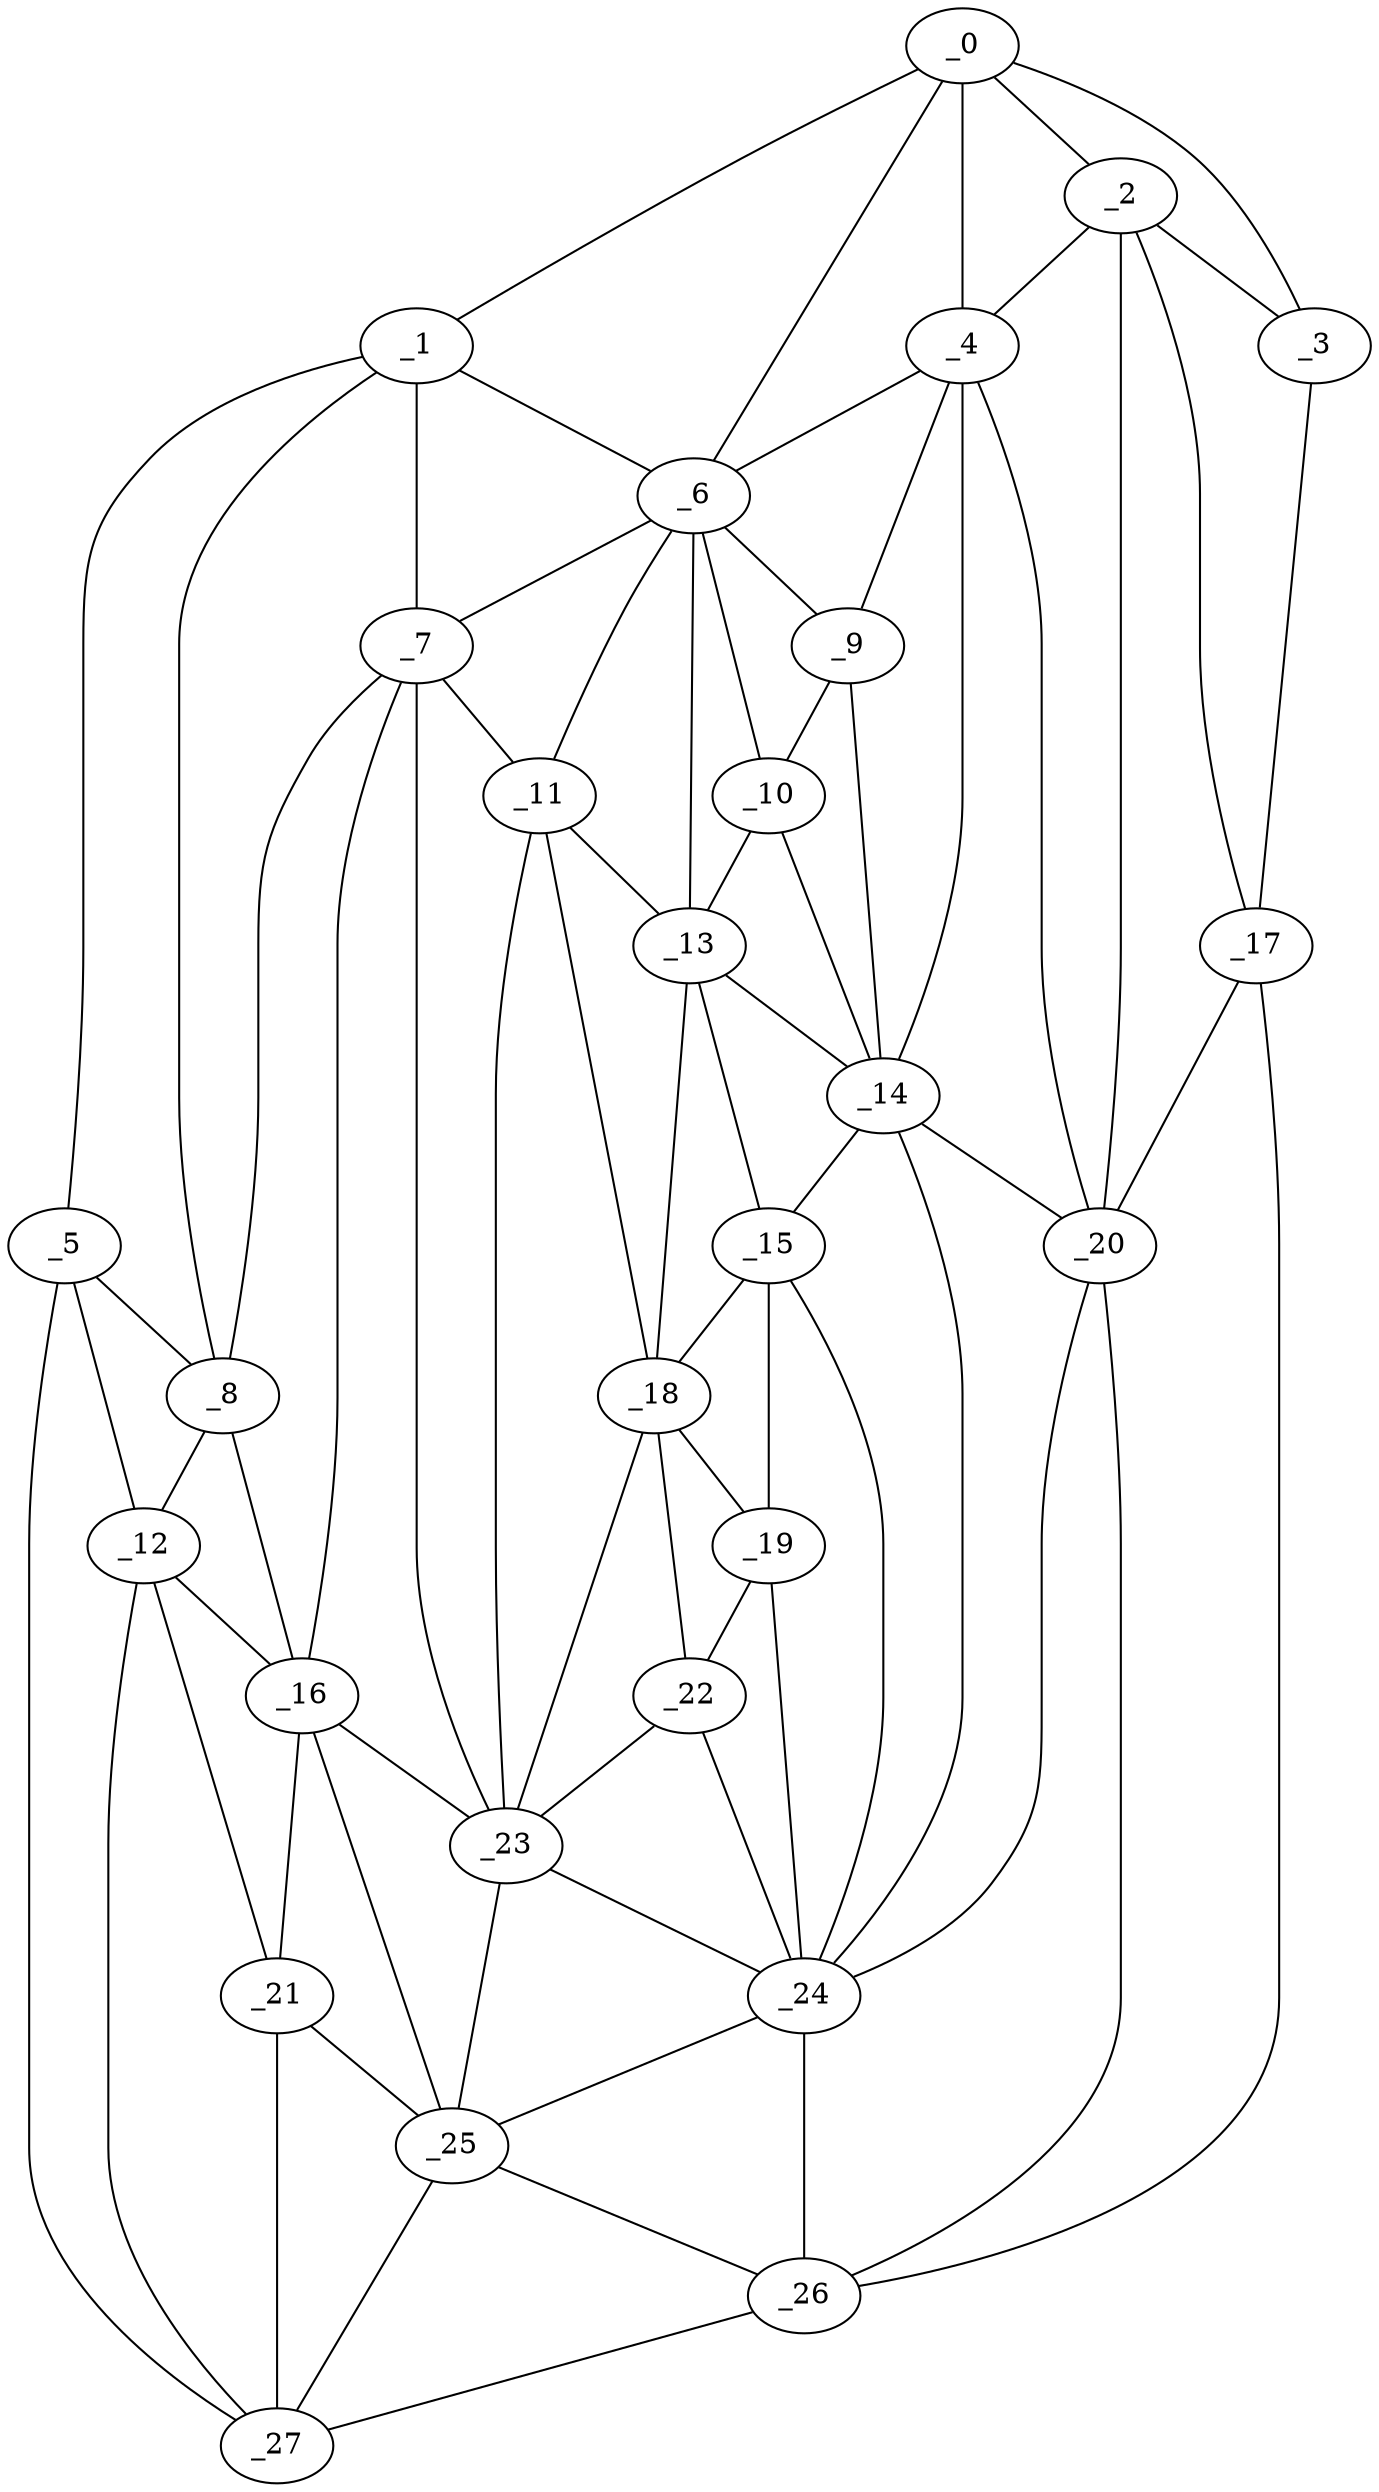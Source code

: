 graph "obj64__330.gxl" {
	_0	 [x=34,
		y=33];
	_1	 [x=36,
		y=116];
	_0 -- _1	 [valence=1];
	_2	 [x=42,
		y=26];
	_0 -- _2	 [valence=1];
	_3	 [x=45,
		y=7];
	_0 -- _3	 [valence=1];
	_4	 [x=50,
		y=39];
	_0 -- _4	 [valence=1];
	_6	 [x=61,
		y=62];
	_0 -- _6	 [valence=2];
	_5	 [x=53,
		y=125];
	_1 -- _5	 [valence=1];
	_1 -- _6	 [valence=1];
	_7	 [x=63,
		y=85];
	_1 -- _7	 [valence=1];
	_8	 [x=63,
		y=105];
	_1 -- _8	 [valence=2];
	_2 -- _3	 [valence=2];
	_2 -- _4	 [valence=2];
	_17	 [x=83,
		y=7];
	_2 -- _17	 [valence=2];
	_20	 [x=87,
		y=25];
	_2 -- _20	 [valence=2];
	_3 -- _17	 [valence=1];
	_4 -- _6	 [valence=2];
	_9	 [x=64,
		y=53];
	_4 -- _9	 [valence=2];
	_14	 [x=73,
		y=53];
	_4 -- _14	 [valence=2];
	_4 -- _20	 [valence=1];
	_5 -- _8	 [valence=1];
	_12	 [x=69,
		y=114];
	_5 -- _12	 [valence=1];
	_27	 [x=97,
		y=116];
	_5 -- _27	 [valence=1];
	_6 -- _7	 [valence=2];
	_6 -- _9	 [valence=1];
	_10	 [x=64,
		y=58];
	_6 -- _10	 [valence=2];
	_11	 [x=66,
		y=72];
	_6 -- _11	 [valence=2];
	_13	 [x=71,
		y=61];
	_6 -- _13	 [valence=2];
	_7 -- _8	 [valence=2];
	_7 -- _11	 [valence=1];
	_16	 [x=81,
		y=102];
	_7 -- _16	 [valence=2];
	_23	 [x=89,
		y=77];
	_7 -- _23	 [valence=2];
	_8 -- _12	 [valence=2];
	_8 -- _16	 [valence=2];
	_9 -- _10	 [valence=2];
	_9 -- _14	 [valence=1];
	_10 -- _13	 [valence=2];
	_10 -- _14	 [valence=2];
	_11 -- _13	 [valence=2];
	_18	 [x=83,
		y=67];
	_11 -- _18	 [valence=2];
	_11 -- _23	 [valence=2];
	_12 -- _16	 [valence=1];
	_21	 [x=87,
		y=110];
	_12 -- _21	 [valence=2];
	_12 -- _27	 [valence=1];
	_13 -- _14	 [valence=2];
	_15	 [x=79,
		y=59];
	_13 -- _15	 [valence=2];
	_13 -- _18	 [valence=2];
	_14 -- _15	 [valence=1];
	_14 -- _20	 [valence=1];
	_24	 [x=92,
		y=50];
	_14 -- _24	 [valence=2];
	_15 -- _18	 [valence=2];
	_19	 [x=85,
		y=60];
	_15 -- _19	 [valence=2];
	_15 -- _24	 [valence=2];
	_16 -- _21	 [valence=2];
	_16 -- _23	 [valence=2];
	_25	 [x=94,
		y=98];
	_16 -- _25	 [valence=1];
	_17 -- _20	 [valence=1];
	_26	 [x=96,
		y=33];
	_17 -- _26	 [valence=1];
	_18 -- _19	 [valence=1];
	_22	 [x=88,
		y=67];
	_18 -- _22	 [valence=1];
	_18 -- _23	 [valence=2];
	_19 -- _22	 [valence=2];
	_19 -- _24	 [valence=1];
	_20 -- _24	 [valence=2];
	_20 -- _26	 [valence=1];
	_21 -- _25	 [valence=2];
	_21 -- _27	 [valence=2];
	_22 -- _23	 [valence=2];
	_22 -- _24	 [valence=1];
	_23 -- _24	 [valence=1];
	_23 -- _25	 [valence=2];
	_24 -- _25	 [valence=2];
	_24 -- _26	 [valence=1];
	_25 -- _26	 [valence=2];
	_25 -- _27	 [valence=1];
	_26 -- _27	 [valence=1];
}
